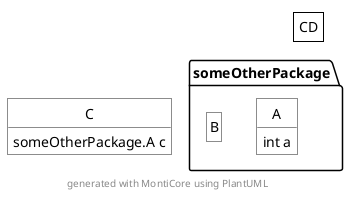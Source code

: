 @startuml
<style>
	classDiagram {
		class {
			BackgroundColor White
			RoundCorner 0
	  }
	  legend {
      BackgroundColor White
      RoundCorner 0
    }
</style>
hide circle
hide empty members
  skinparam classAttributeIconSize 0
legend top right
  CD
end legend
namespace someOtherPackage {
  class A {
    {field} int a
  }
  class B
}
class C {
  {field} someOtherPackage.A c
}
center footer generated with MontiCore using PlantUML
@enduml
